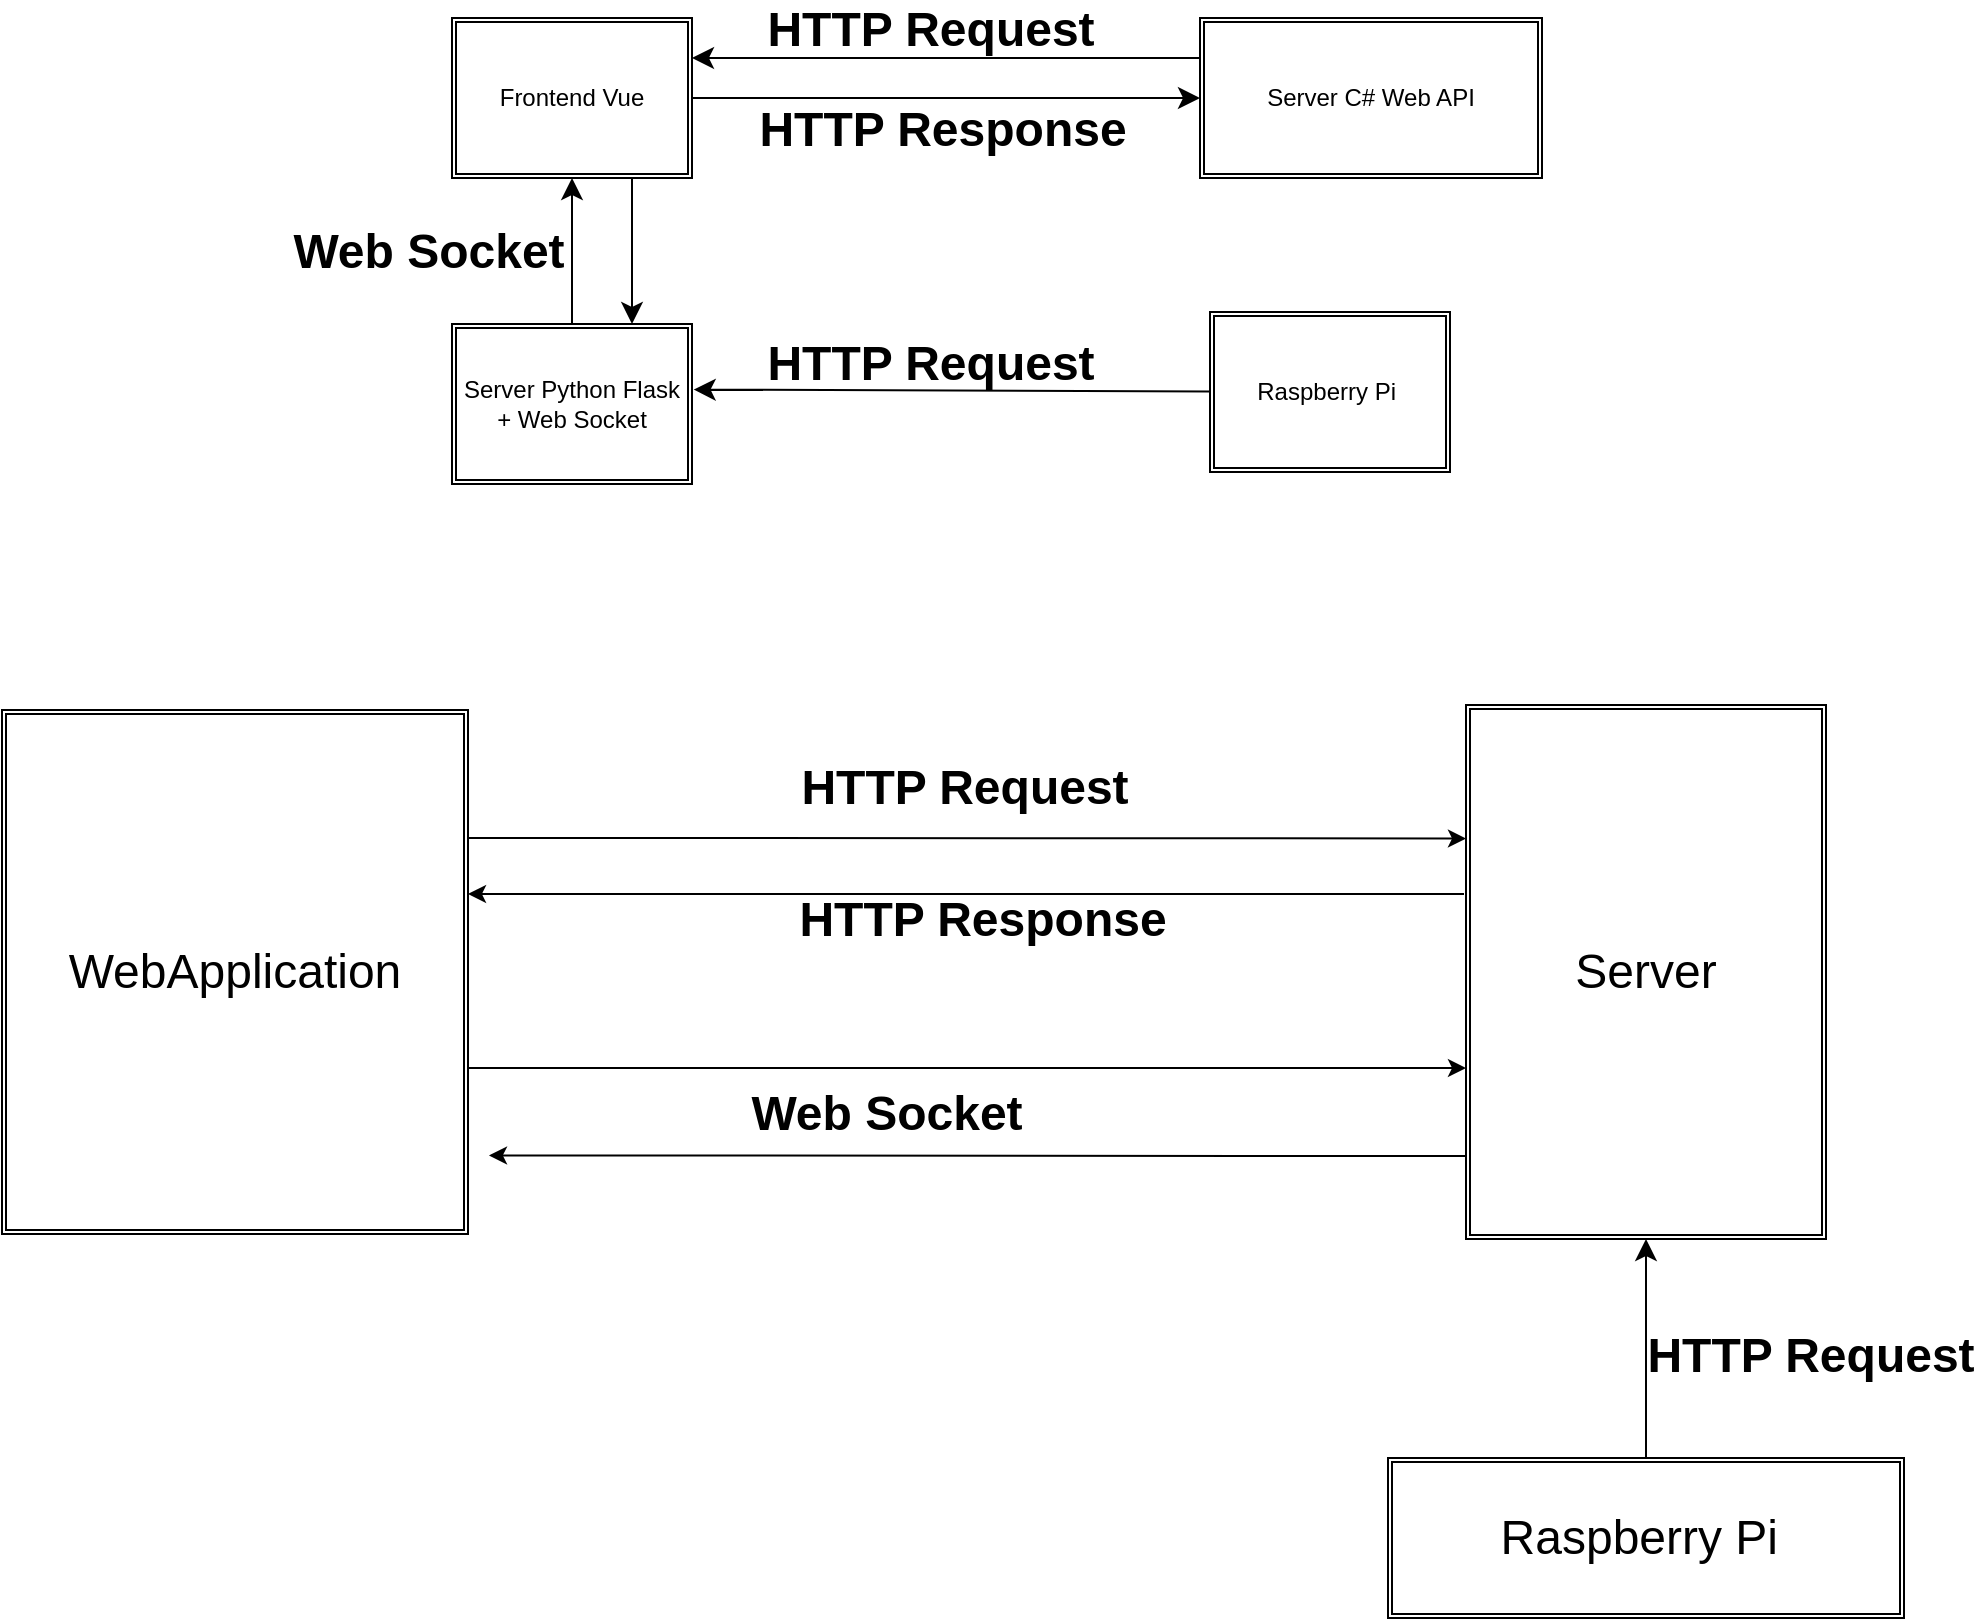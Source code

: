 <mxfile version="24.6.3" type="device">
  <diagram name="Trang-1" id="xBz8asmsFSSFi-mHdcRs">
    <mxGraphModel dx="1690" dy="530" grid="0" gridSize="10" guides="1" tooltips="1" connect="1" arrows="1" fold="1" page="0" pageScale="1" pageWidth="827" pageHeight="1169" math="0" shadow="0">
      <root>
        <mxCell id="0" />
        <mxCell id="1" parent="0" />
        <mxCell id="jqRXlXrDx0l3PTKRaGQS-3" value="Raspberry Pi&amp;nbsp;" style="shape=ext;double=1;rounded=0;whiteSpace=wrap;html=1;" parent="1" vertex="1">
          <mxGeometry x="398" y="333" width="120" height="80" as="geometry" />
        </mxCell>
        <mxCell id="jqRXlXrDx0l3PTKRaGQS-7" style="edgeStyle=none;curved=1;rounded=0;orthogonalLoop=1;jettySize=auto;html=1;fontSize=12;startSize=8;endSize=8;" parent="1" source="jqRXlXrDx0l3PTKRaGQS-4" target="jqRXlXrDx0l3PTKRaGQS-5" edge="1">
          <mxGeometry relative="1" as="geometry" />
        </mxCell>
        <mxCell id="jqRXlXrDx0l3PTKRaGQS-15" style="edgeStyle=none;curved=1;rounded=0;orthogonalLoop=1;jettySize=auto;html=1;exitX=0.75;exitY=1;exitDx=0;exitDy=0;entryX=0.75;entryY=0;entryDx=0;entryDy=0;fontSize=12;startSize=8;endSize=8;" parent="1" source="jqRXlXrDx0l3PTKRaGQS-4" target="jqRXlXrDx0l3PTKRaGQS-6" edge="1">
          <mxGeometry relative="1" as="geometry" />
        </mxCell>
        <mxCell id="jqRXlXrDx0l3PTKRaGQS-4" value="Frontend Vue" style="shape=ext;double=1;rounded=0;whiteSpace=wrap;html=1;" parent="1" vertex="1">
          <mxGeometry x="19" y="186" width="120" height="80" as="geometry" />
        </mxCell>
        <mxCell id="jqRXlXrDx0l3PTKRaGQS-8" style="edgeStyle=none;curved=1;rounded=0;orthogonalLoop=1;jettySize=auto;html=1;fontSize=12;startSize=8;endSize=8;exitX=0;exitY=0.25;exitDx=0;exitDy=0;entryX=1;entryY=0.25;entryDx=0;entryDy=0;" parent="1" source="jqRXlXrDx0l3PTKRaGQS-5" target="jqRXlXrDx0l3PTKRaGQS-4" edge="1">
          <mxGeometry relative="1" as="geometry">
            <mxPoint x="301.4" y="208.6" as="targetPoint" />
          </mxGeometry>
        </mxCell>
        <mxCell id="jqRXlXrDx0l3PTKRaGQS-5" value="Server C# Web API" style="shape=ext;double=1;rounded=0;whiteSpace=wrap;html=1;" parent="1" vertex="1">
          <mxGeometry x="393" y="186" width="171" height="80" as="geometry" />
        </mxCell>
        <mxCell id="jqRXlXrDx0l3PTKRaGQS-14" style="edgeStyle=none;curved=1;rounded=0;orthogonalLoop=1;jettySize=auto;html=1;entryX=0.5;entryY=1;entryDx=0;entryDy=0;fontSize=12;startSize=8;endSize=8;" parent="1" source="jqRXlXrDx0l3PTKRaGQS-6" target="jqRXlXrDx0l3PTKRaGQS-4" edge="1">
          <mxGeometry relative="1" as="geometry" />
        </mxCell>
        <mxCell id="jqRXlXrDx0l3PTKRaGQS-6" value="Server Python Flask + Web Socket" style="shape=ext;double=1;rounded=0;whiteSpace=wrap;html=1;" parent="1" vertex="1">
          <mxGeometry x="19" y="339" width="120" height="80" as="geometry" />
        </mxCell>
        <mxCell id="jqRXlXrDx0l3PTKRaGQS-9" value="HTTP Request" style="text;strokeColor=none;fillColor=none;html=1;fontSize=24;fontStyle=1;verticalAlign=middle;align=center;" parent="1" vertex="1">
          <mxGeometry x="235" y="184" width="45" height="15" as="geometry" />
        </mxCell>
        <mxCell id="jqRXlXrDx0l3PTKRaGQS-11" value="HTTP Response" style="text;strokeColor=none;fillColor=none;html=1;fontSize=24;fontStyle=1;verticalAlign=middle;align=center;" parent="1" vertex="1">
          <mxGeometry x="241" y="234" width="45" height="15" as="geometry" />
        </mxCell>
        <mxCell id="jqRXlXrDx0l3PTKRaGQS-12" style="edgeStyle=none;curved=1;rounded=0;orthogonalLoop=1;jettySize=auto;html=1;entryX=1.007;entryY=0.41;entryDx=0;entryDy=0;entryPerimeter=0;fontSize=12;startSize=8;endSize=8;" parent="1" source="jqRXlXrDx0l3PTKRaGQS-3" target="jqRXlXrDx0l3PTKRaGQS-6" edge="1">
          <mxGeometry relative="1" as="geometry" />
        </mxCell>
        <mxCell id="jqRXlXrDx0l3PTKRaGQS-13" value="HTTP Request" style="text;strokeColor=none;fillColor=none;html=1;fontSize=24;fontStyle=1;verticalAlign=middle;align=center;" parent="1" vertex="1">
          <mxGeometry x="207.5" y="339" width="100" height="40" as="geometry" />
        </mxCell>
        <mxCell id="jqRXlXrDx0l3PTKRaGQS-16" value="Web Socket" style="text;strokeColor=none;fillColor=none;html=1;fontSize=24;fontStyle=1;verticalAlign=middle;align=center;" parent="1" vertex="1">
          <mxGeometry x="-43" y="283" width="100" height="40" as="geometry" />
        </mxCell>
        <mxCell id="jqRXlXrDx0l3PTKRaGQS-17" style="edgeStyle=none;curved=1;rounded=0;orthogonalLoop=1;jettySize=auto;html=1;exitX=0.75;exitY=1;exitDx=0;exitDy=0;fontSize=12;startSize=8;endSize=8;" parent="1" source="jqRXlXrDx0l3PTKRaGQS-16" target="jqRXlXrDx0l3PTKRaGQS-16" edge="1">
          <mxGeometry relative="1" as="geometry" />
        </mxCell>
        <mxCell id="JNUHl_wFCpTW7_nnJJKe-21" style="edgeStyle=orthogonalEdgeStyle;rounded=0;orthogonalLoop=1;jettySize=auto;html=1;" edge="1" parent="1">
          <mxGeometry relative="1" as="geometry">
            <mxPoint x="27" y="711" as="sourcePoint" />
            <mxPoint x="526" y="711" as="targetPoint" />
            <Array as="points" />
          </mxGeometry>
        </mxCell>
        <mxCell id="JNUHl_wFCpTW7_nnJJKe-26" style="edgeStyle=orthogonalEdgeStyle;rounded=0;orthogonalLoop=1;jettySize=auto;html=1;entryX=0;entryY=0.25;entryDx=0;entryDy=0;" edge="1" parent="1" source="JNUHl_wFCpTW7_nnJJKe-3" target="JNUHl_wFCpTW7_nnJJKe-12">
          <mxGeometry relative="1" as="geometry">
            <Array as="points">
              <mxPoint x="157" y="596" />
              <mxPoint x="157" y="596" />
            </Array>
          </mxGeometry>
        </mxCell>
        <mxCell id="JNUHl_wFCpTW7_nnJJKe-3" value="&lt;div style=&quot;text-align: justify;&quot;&gt;&lt;span style=&quot;font-size: 24px; background-color: initial;&quot;&gt;WebApplication&lt;/span&gt;&lt;/div&gt;" style="shape=ext;double=1;rounded=0;whiteSpace=wrap;html=1;" vertex="1" parent="1">
          <mxGeometry x="-206" y="532" width="233" height="262" as="geometry" />
        </mxCell>
        <mxCell id="JNUHl_wFCpTW7_nnJJKe-6" value="HTTP Request" style="text;strokeColor=none;fillColor=none;html=1;fontSize=24;fontStyle=1;verticalAlign=middle;align=center;" vertex="1" parent="1">
          <mxGeometry x="252" y="563" width="45" height="15" as="geometry" />
        </mxCell>
        <mxCell id="JNUHl_wFCpTW7_nnJJKe-7" value="HTTP Response" style="text;strokeColor=none;fillColor=none;html=1;fontSize=24;fontStyle=1;verticalAlign=middle;align=center;" vertex="1" parent="1">
          <mxGeometry x="260.5" y="629" width="47" height="15" as="geometry" />
        </mxCell>
        <mxCell id="JNUHl_wFCpTW7_nnJJKe-8" style="edgeStyle=none;curved=1;rounded=0;orthogonalLoop=1;jettySize=auto;html=1;entryX=0.5;entryY=1;entryDx=0;entryDy=0;fontSize=12;startSize=8;endSize=8;exitX=0.5;exitY=0;exitDx=0;exitDy=0;" edge="1" parent="1" source="JNUHl_wFCpTW7_nnJJKe-17" target="JNUHl_wFCpTW7_nnJJKe-12">
          <mxGeometry relative="1" as="geometry">
            <mxPoint x="412" y="815" as="sourcePoint" />
            <mxPoint x="154" y="814" as="targetPoint" />
          </mxGeometry>
        </mxCell>
        <mxCell id="JNUHl_wFCpTW7_nnJJKe-9" value="HTTP Request" style="text;strokeColor=none;fillColor=none;html=1;fontSize=24;fontStyle=1;verticalAlign=middle;align=center;" vertex="1" parent="1">
          <mxGeometry x="648" y="835" width="100" height="40" as="geometry" />
        </mxCell>
        <mxCell id="JNUHl_wFCpTW7_nnJJKe-10" value="Web Socket" style="text;strokeColor=none;fillColor=none;html=1;fontSize=24;fontStyle=1;verticalAlign=middle;align=center;" vertex="1" parent="1">
          <mxGeometry x="186" y="714" width="100" height="40" as="geometry" />
        </mxCell>
        <mxCell id="JNUHl_wFCpTW7_nnJJKe-11" style="edgeStyle=none;curved=1;rounded=0;orthogonalLoop=1;jettySize=auto;html=1;exitX=0.75;exitY=1;exitDx=0;exitDy=0;fontSize=12;startSize=8;endSize=8;" edge="1" source="JNUHl_wFCpTW7_nnJJKe-10" target="JNUHl_wFCpTW7_nnJJKe-10" parent="1">
          <mxGeometry relative="1" as="geometry" />
        </mxCell>
        <mxCell id="JNUHl_wFCpTW7_nnJJKe-25" style="edgeStyle=orthogonalEdgeStyle;rounded=0;orthogonalLoop=1;jettySize=auto;html=1;entryX=1.045;entryY=0.85;entryDx=0;entryDy=0;entryPerimeter=0;" edge="1" parent="1" source="JNUHl_wFCpTW7_nnJJKe-12" target="JNUHl_wFCpTW7_nnJJKe-3">
          <mxGeometry relative="1" as="geometry">
            <mxPoint x="28.4" y="703.6" as="targetPoint" />
            <Array as="points">
              <mxPoint x="416" y="755" />
              <mxPoint x="416" y="755" />
            </Array>
          </mxGeometry>
        </mxCell>
        <mxCell id="JNUHl_wFCpTW7_nnJJKe-12" value="&lt;font style=&quot;font-size: 24px;&quot;&gt;Server&lt;/font&gt;" style="shape=ext;double=1;rounded=0;whiteSpace=wrap;html=1;" vertex="1" parent="1">
          <mxGeometry x="526" y="529.5" width="180" height="267" as="geometry" />
        </mxCell>
        <mxCell id="JNUHl_wFCpTW7_nnJJKe-17" value="&lt;font style=&quot;font-size: 24px;&quot;&gt;Raspberry Pi&amp;nbsp;&lt;/font&gt;" style="shape=ext;double=1;rounded=0;whiteSpace=wrap;html=1;" vertex="1" parent="1">
          <mxGeometry x="487" y="906" width="258" height="80" as="geometry" />
        </mxCell>
        <mxCell id="JNUHl_wFCpTW7_nnJJKe-22" style="edgeStyle=orthogonalEdgeStyle;rounded=0;orthogonalLoop=1;jettySize=auto;html=1;" edge="1" parent="1">
          <mxGeometry relative="1" as="geometry">
            <mxPoint x="525" y="624" as="sourcePoint" />
            <mxPoint x="27" y="624" as="targetPoint" />
          </mxGeometry>
        </mxCell>
      </root>
    </mxGraphModel>
  </diagram>
</mxfile>
